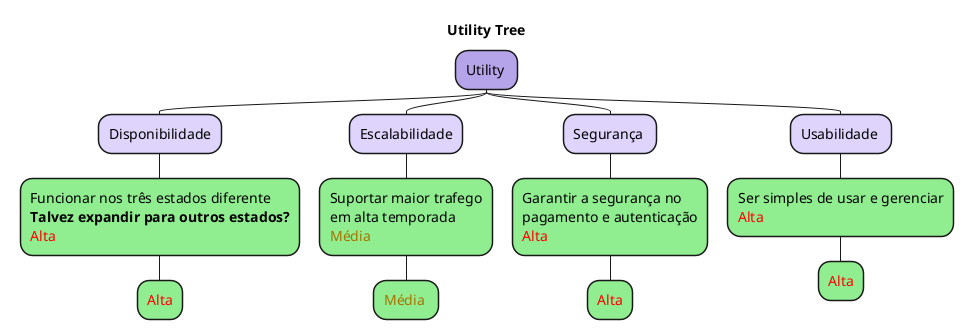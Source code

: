 @startmindmap utility-tree4
top to bottom direction
<style>
mindmapDiagram {
    .root {
        BackgroundColor: #b6a4ebff
    }
    .atributo{
        BackgroundColor: #ded4fcff
    }
    .asr{
        BackgroundColor: LightGreen
    }
    .prioridade{
        BackgroundColor: LightGreen
    }
}
</style>
title Utility Tree

* Utility <<root>>

** Disponibilidade<<atributo>>
' Além disso talvez "Ser possivel expandir para outros estados"
*** Funcionar nos três estados diferente\n**Talvez expandir para outros estados?**\n<color: Red>Alta</color> <<asr>>
**** <color: Red>Alta</color><<prioridade>>


** Escalabilidade<<atributo>>
' nao consigo centraliza essa desgraça
*** Suportar maior trafego\nem alta temporada\n<color: #a87300ff>Média</color> <<asr>>
**** <color: #a87300ff>Média</color> <<prioridade>>


** Segurança <<atributo>>
*** Garantir a segurança no\npagamento e autenticação\n<color: Red>Alta</color> <<asr>>
**** <color: Red>Alta</color><<prioridade>>

** Usabilidade <<atributo>>
*** Ser simples de usar e gerenciar\n<color: Red>Alta</color> <<asr>>
**** <color: Red>Alta</color><<prioridade>>
@endmindmap
